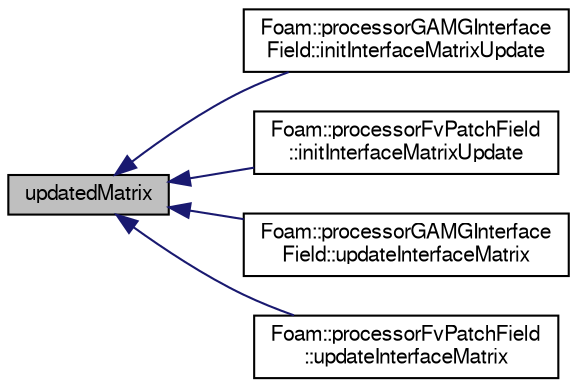 digraph "updatedMatrix"
{
  bgcolor="transparent";
  edge [fontname="FreeSans",fontsize="10",labelfontname="FreeSans",labelfontsize="10"];
  node [fontname="FreeSans",fontsize="10",shape=record];
  rankdir="LR";
  Node1 [label="updatedMatrix",height=0.2,width=0.4,color="black", fillcolor="grey75", style="filled" fontcolor="black"];
  Node1 -> Node2 [dir="back",color="midnightblue",fontsize="10",style="solid",fontname="FreeSans"];
  Node2 [label="Foam::processorGAMGInterface\lField::initInterfaceMatrixUpdate",height=0.2,width=0.4,color="black",URL="$a01932.html#a4afc5b4a99526f37d221c1caad0df0b4",tooltip="Initialise neighbour matrix update. "];
  Node1 -> Node3 [dir="back",color="midnightblue",fontsize="10",style="solid",fontname="FreeSans"];
  Node3 [label="Foam::processorFvPatchField\l::initInterfaceMatrixUpdate",height=0.2,width=0.4,color="black",URL="$a01929.html#a4afc5b4a99526f37d221c1caad0df0b4",tooltip="Initialise neighbour matrix update. "];
  Node1 -> Node4 [dir="back",color="midnightblue",fontsize="10",style="solid",fontname="FreeSans"];
  Node4 [label="Foam::processorGAMGInterface\lField::updateInterfaceMatrix",height=0.2,width=0.4,color="black",URL="$a01932.html#a3b5b6785a1111fdddd5e701dbf498a34",tooltip="Update result field based on interface functionality. "];
  Node1 -> Node5 [dir="back",color="midnightblue",fontsize="10",style="solid",fontname="FreeSans"];
  Node5 [label="Foam::processorFvPatchField\l::updateInterfaceMatrix",height=0.2,width=0.4,color="black",URL="$a01929.html#a3b5b6785a1111fdddd5e701dbf498a34",tooltip="Update result field based on interface functionality. "];
}
